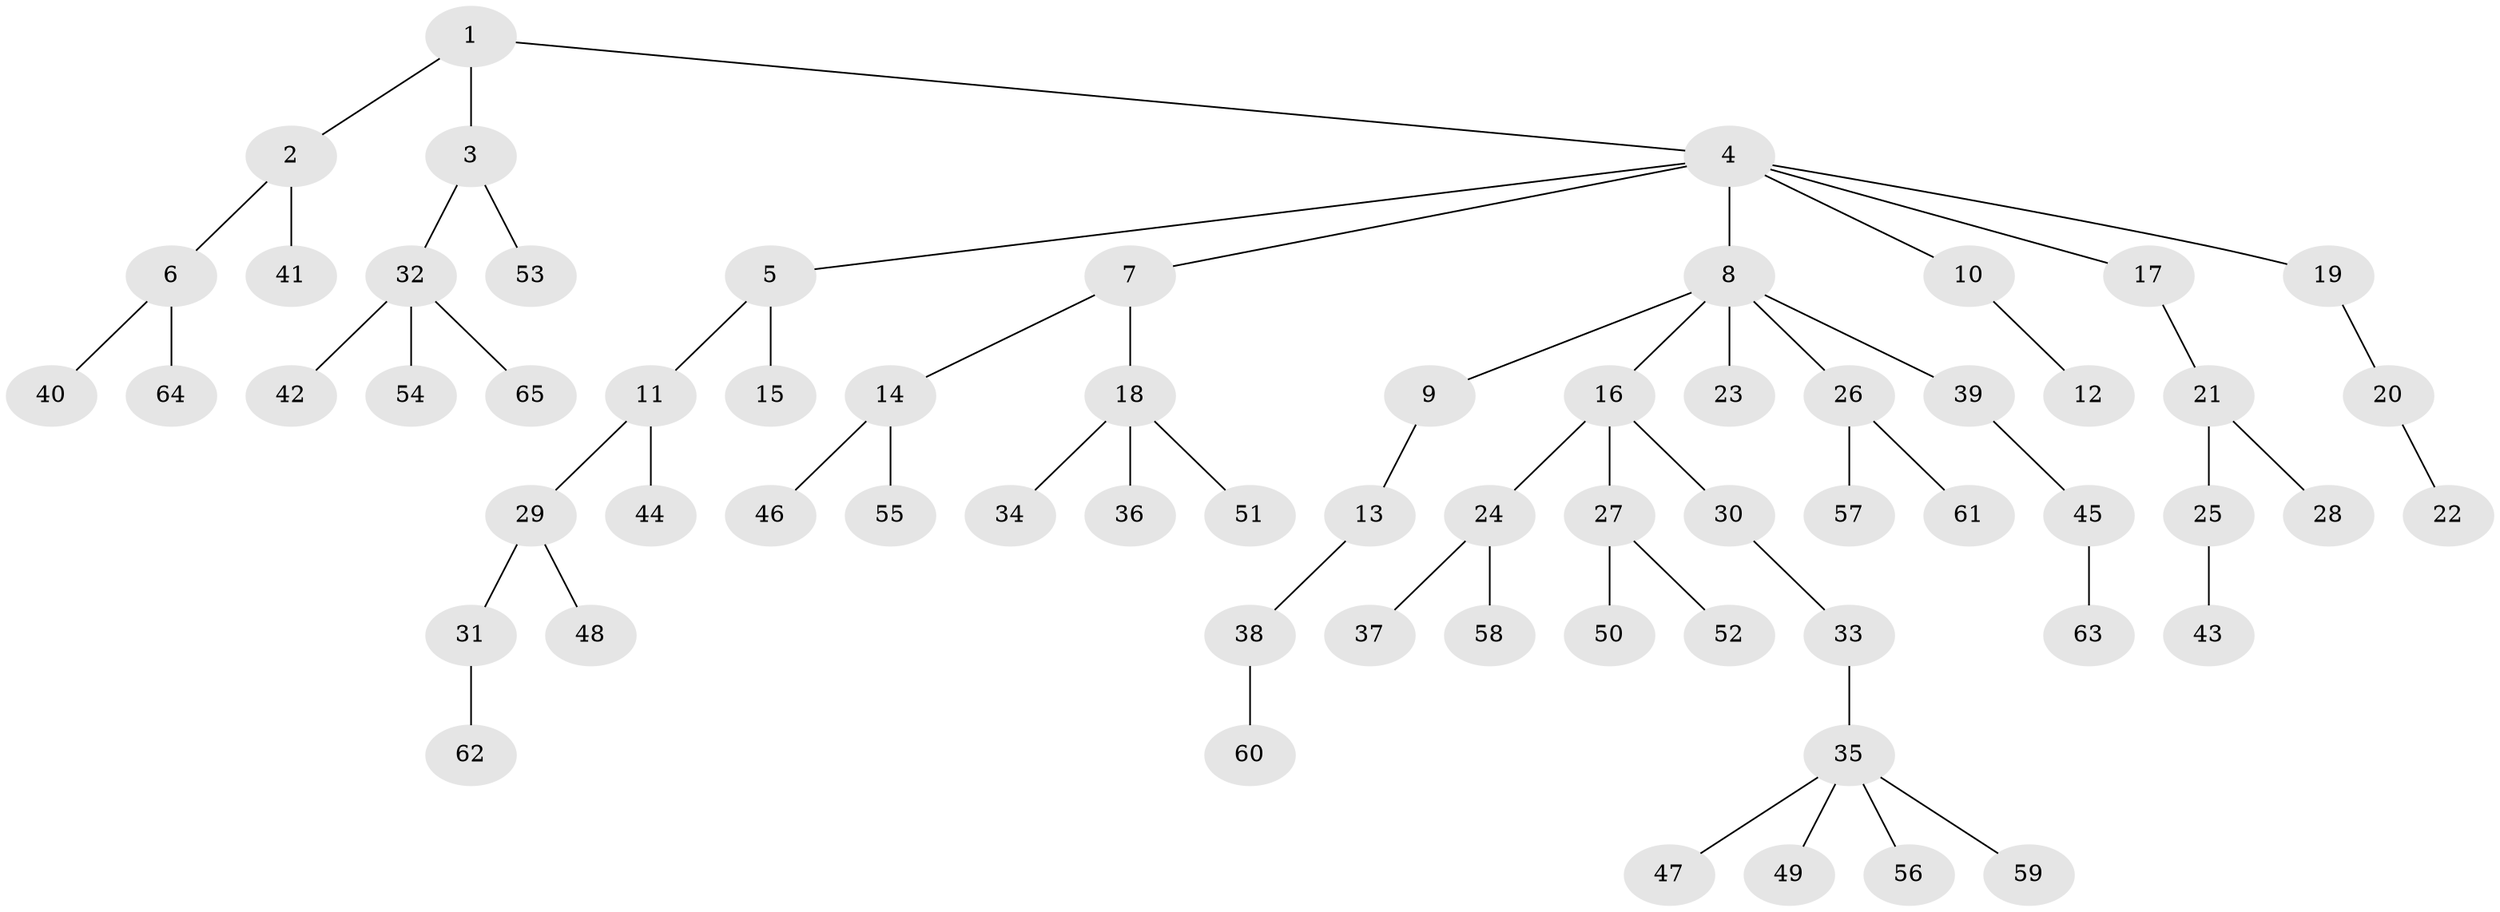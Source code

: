 // coarse degree distribution, {8: 0.030303030303030304, 2: 0.45454545454545453, 3: 0.030303030303030304, 5: 0.030303030303030304, 1: 0.42424242424242425, 4: 0.030303030303030304}
// Generated by graph-tools (version 1.1) at 2025/51/03/04/25 22:51:37]
// undirected, 65 vertices, 64 edges
graph export_dot {
  node [color=gray90,style=filled];
  1;
  2;
  3;
  4;
  5;
  6;
  7;
  8;
  9;
  10;
  11;
  12;
  13;
  14;
  15;
  16;
  17;
  18;
  19;
  20;
  21;
  22;
  23;
  24;
  25;
  26;
  27;
  28;
  29;
  30;
  31;
  32;
  33;
  34;
  35;
  36;
  37;
  38;
  39;
  40;
  41;
  42;
  43;
  44;
  45;
  46;
  47;
  48;
  49;
  50;
  51;
  52;
  53;
  54;
  55;
  56;
  57;
  58;
  59;
  60;
  61;
  62;
  63;
  64;
  65;
  1 -- 2;
  1 -- 3;
  1 -- 4;
  2 -- 6;
  2 -- 41;
  3 -- 32;
  3 -- 53;
  4 -- 5;
  4 -- 7;
  4 -- 8;
  4 -- 10;
  4 -- 17;
  4 -- 19;
  5 -- 11;
  5 -- 15;
  6 -- 40;
  6 -- 64;
  7 -- 14;
  7 -- 18;
  8 -- 9;
  8 -- 16;
  8 -- 23;
  8 -- 26;
  8 -- 39;
  9 -- 13;
  10 -- 12;
  11 -- 29;
  11 -- 44;
  13 -- 38;
  14 -- 46;
  14 -- 55;
  16 -- 24;
  16 -- 27;
  16 -- 30;
  17 -- 21;
  18 -- 34;
  18 -- 36;
  18 -- 51;
  19 -- 20;
  20 -- 22;
  21 -- 25;
  21 -- 28;
  24 -- 37;
  24 -- 58;
  25 -- 43;
  26 -- 57;
  26 -- 61;
  27 -- 50;
  27 -- 52;
  29 -- 31;
  29 -- 48;
  30 -- 33;
  31 -- 62;
  32 -- 42;
  32 -- 54;
  32 -- 65;
  33 -- 35;
  35 -- 47;
  35 -- 49;
  35 -- 56;
  35 -- 59;
  38 -- 60;
  39 -- 45;
  45 -- 63;
}
